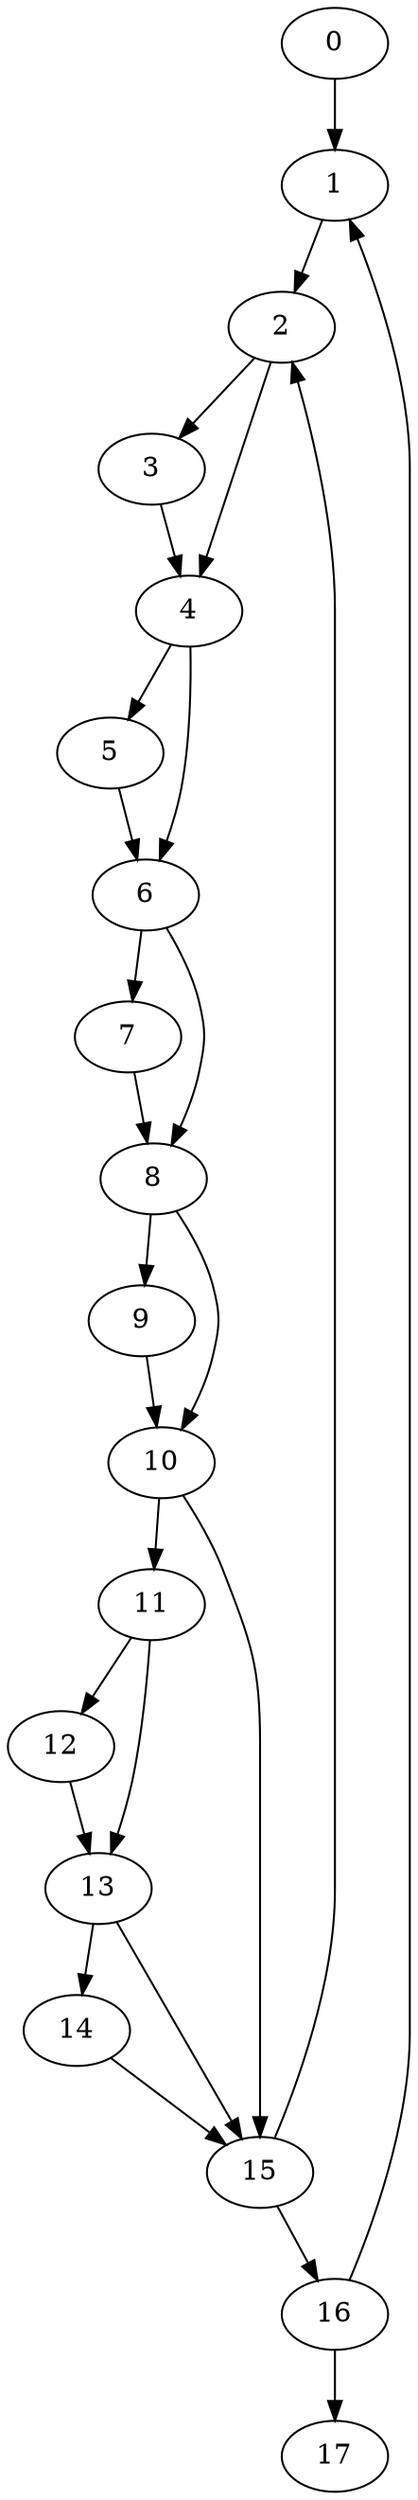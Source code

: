 digraph {
	0
	1
	2
	3
	4
	5
	6
	7
	8
	9
	10
	11
	12
	13
	14
	15
	16
	17
	0 -> 1
	16 -> 1
	2 -> 4
	3 -> 4
	4 -> 5
	6 -> 7
	16 -> 17
	2 -> 3
	4 -> 6
	5 -> 6
	6 -> 8
	7 -> 8
	8 -> 9
	11 -> 13
	12 -> 13
	1 -> 2
	15 -> 2
	8 -> 10
	9 -> 10
	10 -> 11
	11 -> 12
	13 -> 14
	10 -> 15
	13 -> 15
	14 -> 15
	15 -> 16
}

